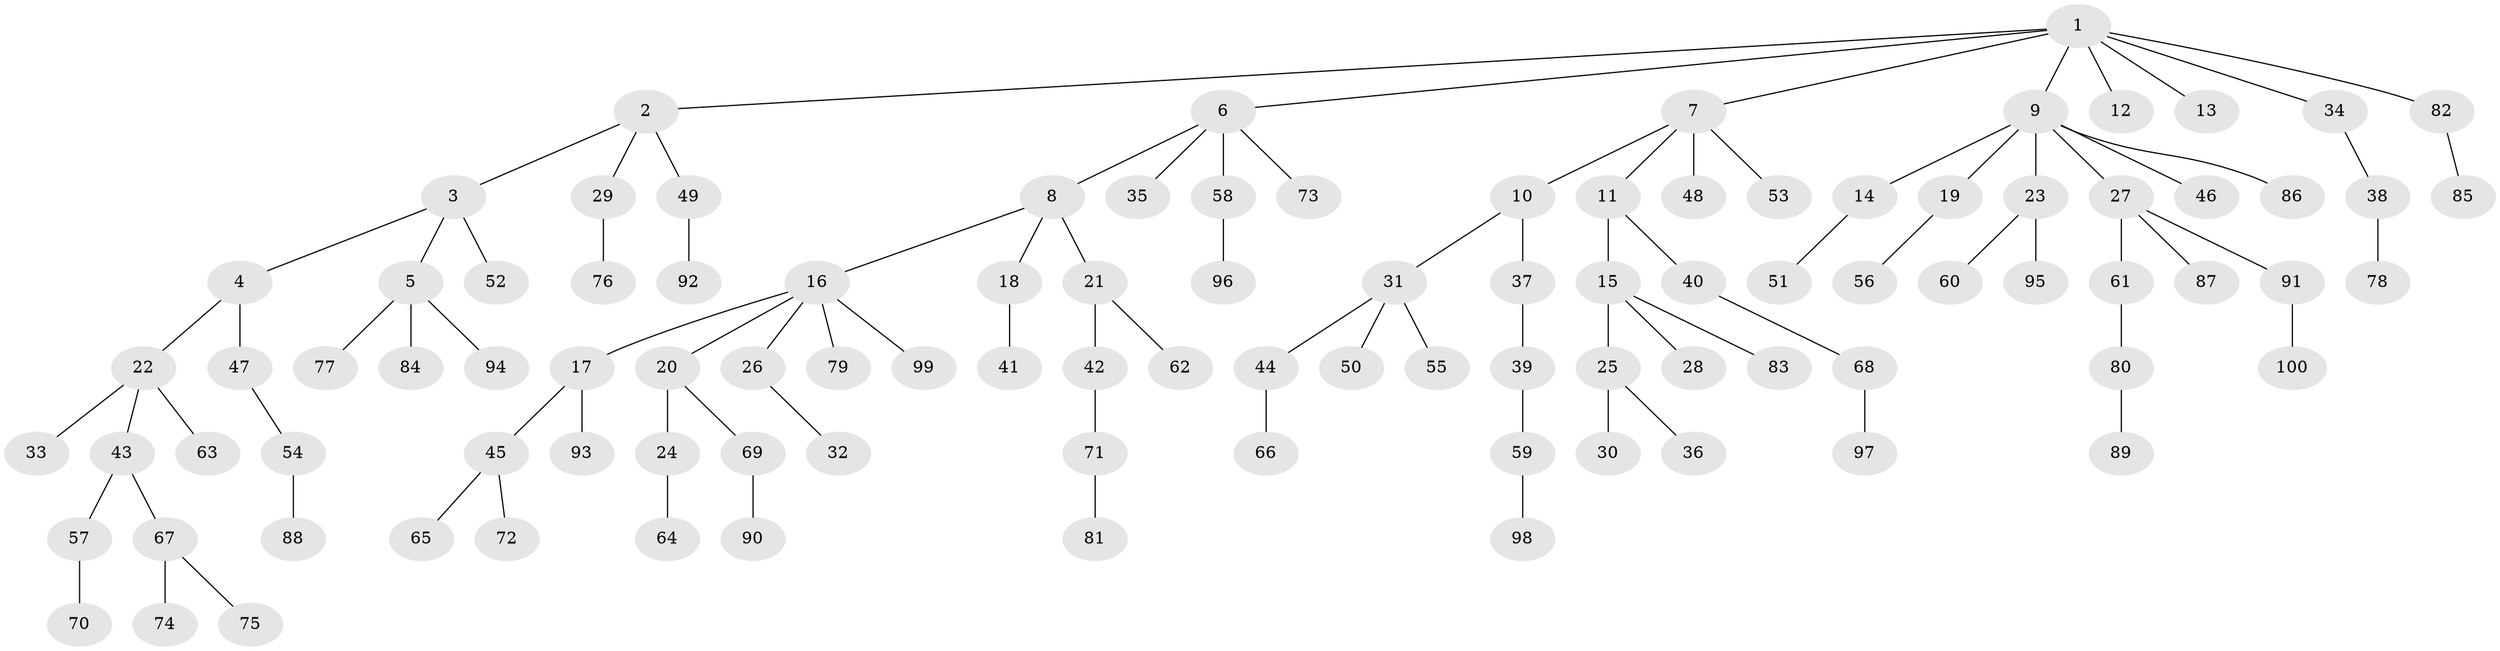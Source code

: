 // coarse degree distribution, {4: 0.06557377049180328, 7: 0.01639344262295082, 1: 0.5409836065573771, 2: 0.16393442622950818, 3: 0.18032786885245902, 6: 0.01639344262295082, 5: 0.01639344262295082}
// Generated by graph-tools (version 1.1) at 2025/37/03/04/25 23:37:16]
// undirected, 100 vertices, 99 edges
graph export_dot {
  node [color=gray90,style=filled];
  1;
  2;
  3;
  4;
  5;
  6;
  7;
  8;
  9;
  10;
  11;
  12;
  13;
  14;
  15;
  16;
  17;
  18;
  19;
  20;
  21;
  22;
  23;
  24;
  25;
  26;
  27;
  28;
  29;
  30;
  31;
  32;
  33;
  34;
  35;
  36;
  37;
  38;
  39;
  40;
  41;
  42;
  43;
  44;
  45;
  46;
  47;
  48;
  49;
  50;
  51;
  52;
  53;
  54;
  55;
  56;
  57;
  58;
  59;
  60;
  61;
  62;
  63;
  64;
  65;
  66;
  67;
  68;
  69;
  70;
  71;
  72;
  73;
  74;
  75;
  76;
  77;
  78;
  79;
  80;
  81;
  82;
  83;
  84;
  85;
  86;
  87;
  88;
  89;
  90;
  91;
  92;
  93;
  94;
  95;
  96;
  97;
  98;
  99;
  100;
  1 -- 2;
  1 -- 6;
  1 -- 7;
  1 -- 9;
  1 -- 12;
  1 -- 13;
  1 -- 34;
  1 -- 82;
  2 -- 3;
  2 -- 29;
  2 -- 49;
  3 -- 4;
  3 -- 5;
  3 -- 52;
  4 -- 22;
  4 -- 47;
  5 -- 77;
  5 -- 84;
  5 -- 94;
  6 -- 8;
  6 -- 35;
  6 -- 58;
  6 -- 73;
  7 -- 10;
  7 -- 11;
  7 -- 48;
  7 -- 53;
  8 -- 16;
  8 -- 18;
  8 -- 21;
  9 -- 14;
  9 -- 19;
  9 -- 23;
  9 -- 27;
  9 -- 46;
  9 -- 86;
  10 -- 31;
  10 -- 37;
  11 -- 15;
  11 -- 40;
  14 -- 51;
  15 -- 25;
  15 -- 28;
  15 -- 83;
  16 -- 17;
  16 -- 20;
  16 -- 26;
  16 -- 79;
  16 -- 99;
  17 -- 45;
  17 -- 93;
  18 -- 41;
  19 -- 56;
  20 -- 24;
  20 -- 69;
  21 -- 42;
  21 -- 62;
  22 -- 33;
  22 -- 43;
  22 -- 63;
  23 -- 60;
  23 -- 95;
  24 -- 64;
  25 -- 30;
  25 -- 36;
  26 -- 32;
  27 -- 61;
  27 -- 87;
  27 -- 91;
  29 -- 76;
  31 -- 44;
  31 -- 50;
  31 -- 55;
  34 -- 38;
  37 -- 39;
  38 -- 78;
  39 -- 59;
  40 -- 68;
  42 -- 71;
  43 -- 57;
  43 -- 67;
  44 -- 66;
  45 -- 65;
  45 -- 72;
  47 -- 54;
  49 -- 92;
  54 -- 88;
  57 -- 70;
  58 -- 96;
  59 -- 98;
  61 -- 80;
  67 -- 74;
  67 -- 75;
  68 -- 97;
  69 -- 90;
  71 -- 81;
  80 -- 89;
  82 -- 85;
  91 -- 100;
}
